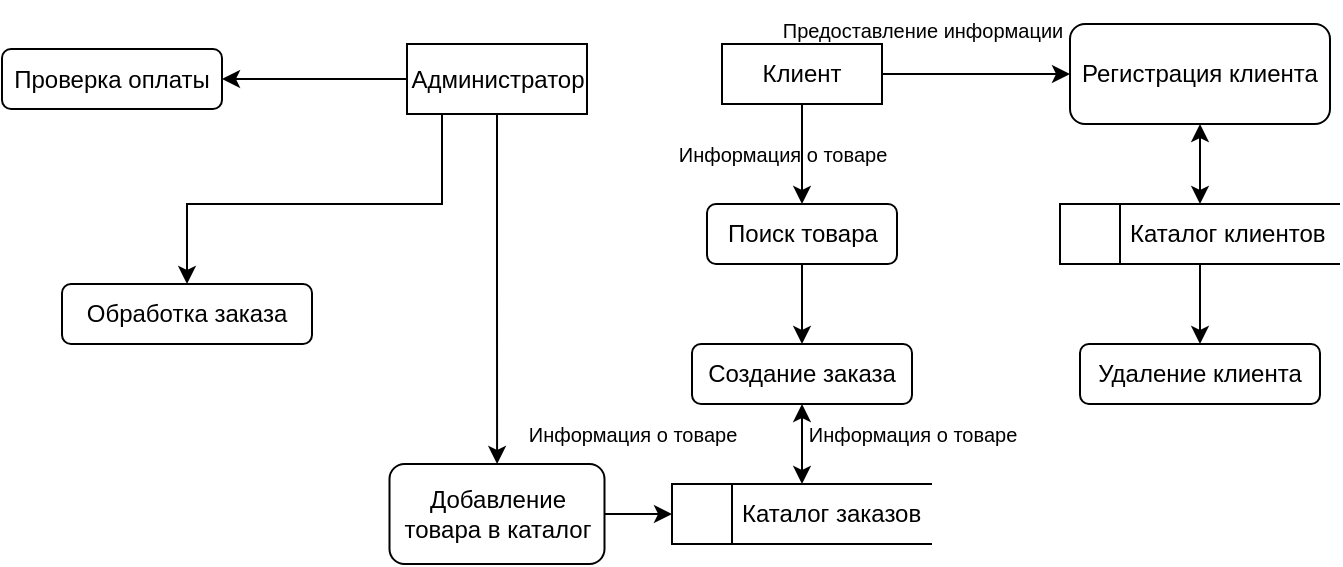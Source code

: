 <mxfile version="26.0.15">
  <diagram id="DFD_Music_Store" name="Музыкальный магазин">
    <mxGraphModel dx="1406" dy="585" grid="0" gridSize="10" guides="1" tooltips="1" connect="1" arrows="1" fold="1" page="0" pageScale="1" pageWidth="827" pageHeight="1169" math="0" shadow="0">
      <root>
        <mxCell id="0" />
        <mxCell id="1" parent="0" />
        <mxCell id="9HXrz7150B1LbChsVsSe-2" style="edgeStyle=orthogonalEdgeStyle;rounded=0;orthogonalLoop=1;jettySize=auto;html=1;entryX=0.5;entryY=0;entryDx=0;entryDy=0;" edge="1" parent="1" source="client" target="9HXrz7150B1LbChsVsSe-5">
          <mxGeometry relative="1" as="geometry">
            <mxPoint x="150" y="100" as="targetPoint" />
          </mxGeometry>
        </mxCell>
        <mxCell id="9HXrz7150B1LbChsVsSe-8" style="edgeStyle=orthogonalEdgeStyle;rounded=0;orthogonalLoop=1;jettySize=auto;html=1;" edge="1" parent="1" source="client" target="9HXrz7150B1LbChsVsSe-7">
          <mxGeometry relative="1" as="geometry" />
        </mxCell>
        <mxCell id="client" value="Клиент" style="shape=rectangle;whiteSpace=wrap;" parent="1" vertex="1">
          <mxGeometry x="110" y="40" width="80" height="30" as="geometry" />
        </mxCell>
        <mxCell id="9HXrz7150B1LbChsVsSe-3" value="&amp;nbsp; &amp;nbsp; &amp;nbsp; &amp;nbsp; &amp;nbsp;Каталог заказов" style="html=1;dashed=0;whiteSpace=wrap;shape=mxgraph.dfd.dataStoreID;align=left;spacingLeft=3;points=[[0,0],[0.5,0],[1,0],[0,0.5],[1,0.5],[0,1],[0.5,1],[1,1]];" vertex="1" parent="1">
          <mxGeometry x="85" y="260" width="130" height="30" as="geometry" />
        </mxCell>
        <mxCell id="9HXrz7150B1LbChsVsSe-18" style="edgeStyle=orthogonalEdgeStyle;rounded=0;orthogonalLoop=1;jettySize=auto;html=1;exitX=0.5;exitY=1;exitDx=0;exitDy=0;" edge="1" parent="1" source="9HXrz7150B1LbChsVsSe-5" target="9HXrz7150B1LbChsVsSe-12">
          <mxGeometry relative="1" as="geometry" />
        </mxCell>
        <mxCell id="9HXrz7150B1LbChsVsSe-5" value="Поиск товара" style="rounded=1;whiteSpace=wrap;html=1;" vertex="1" parent="1">
          <mxGeometry x="102.5" y="120" width="95" height="30" as="geometry" />
        </mxCell>
        <mxCell id="9HXrz7150B1LbChsVsSe-7" value="Регистрация клиента" style="rounded=1;whiteSpace=wrap;html=1;" vertex="1" parent="1">
          <mxGeometry x="284" y="30" width="130" height="50" as="geometry" />
        </mxCell>
        <mxCell id="9HXrz7150B1LbChsVsSe-16" style="edgeStyle=orthogonalEdgeStyle;rounded=0;orthogonalLoop=1;jettySize=auto;html=1;exitX=0.5;exitY=1;exitDx=0;exitDy=0;" edge="1" parent="1" source="9HXrz7150B1LbChsVsSe-10" target="9HXrz7150B1LbChsVsSe-11">
          <mxGeometry relative="1" as="geometry" />
        </mxCell>
        <mxCell id="9HXrz7150B1LbChsVsSe-10" value="&amp;nbsp; &amp;nbsp; &amp;nbsp; &amp;nbsp; &amp;nbsp;Каталог клиентов" style="html=1;dashed=0;whiteSpace=wrap;shape=mxgraph.dfd.dataStoreID;align=left;spacingLeft=3;points=[[0,0],[0.5,0],[1,0],[0,0.5],[1,0.5],[0,1],[0.5,1],[1,1]];" vertex="1" parent="1">
          <mxGeometry x="279" y="120" width="140" height="30" as="geometry" />
        </mxCell>
        <mxCell id="9HXrz7150B1LbChsVsSe-11" value="Удаление клиента" style="rounded=1;whiteSpace=wrap;html=1;" vertex="1" parent="1">
          <mxGeometry x="289" y="190" width="120" height="30" as="geometry" />
        </mxCell>
        <mxCell id="9HXrz7150B1LbChsVsSe-12" value="Создание заказа" style="rounded=1;whiteSpace=wrap;html=1;" vertex="1" parent="1">
          <mxGeometry x="95" y="190" width="110" height="30" as="geometry" />
        </mxCell>
        <mxCell id="9HXrz7150B1LbChsVsSe-14" value="" style="endArrow=classic;startArrow=classic;html=1;rounded=0;entryX=0.5;entryY=1;entryDx=0;entryDy=0;" edge="1" parent="1" source="9HXrz7150B1LbChsVsSe-3" target="9HXrz7150B1LbChsVsSe-12">
          <mxGeometry width="50" height="50" relative="1" as="geometry">
            <mxPoint x="330" y="260" as="sourcePoint" />
            <mxPoint x="380" y="210" as="targetPoint" />
          </mxGeometry>
        </mxCell>
        <mxCell id="9HXrz7150B1LbChsVsSe-15" value="" style="endArrow=classic;startArrow=classic;html=1;rounded=0;entryX=0.5;entryY=1;entryDx=0;entryDy=0;" edge="1" parent="1" source="9HXrz7150B1LbChsVsSe-10" target="9HXrz7150B1LbChsVsSe-7">
          <mxGeometry width="50" height="50" relative="1" as="geometry">
            <mxPoint x="330" y="260" as="sourcePoint" />
            <mxPoint x="380" y="210" as="targetPoint" />
          </mxGeometry>
        </mxCell>
        <mxCell id="9HXrz7150B1LbChsVsSe-20" style="edgeStyle=orthogonalEdgeStyle;rounded=0;orthogonalLoop=1;jettySize=auto;html=1;entryX=0.5;entryY=0;entryDx=0;entryDy=0;" edge="1" parent="1" source="9HXrz7150B1LbChsVsSe-17" target="9HXrz7150B1LbChsVsSe-19">
          <mxGeometry relative="1" as="geometry">
            <Array as="points">
              <mxPoint x="-30" y="120" />
              <mxPoint x="-157" y="120" />
            </Array>
          </mxGeometry>
        </mxCell>
        <mxCell id="9HXrz7150B1LbChsVsSe-22" style="edgeStyle=orthogonalEdgeStyle;rounded=0;orthogonalLoop=1;jettySize=auto;html=1;exitX=0;exitY=0.5;exitDx=0;exitDy=0;entryX=1;entryY=0.5;entryDx=0;entryDy=0;" edge="1" parent="1" source="9HXrz7150B1LbChsVsSe-17" target="9HXrz7150B1LbChsVsSe-21">
          <mxGeometry relative="1" as="geometry" />
        </mxCell>
        <mxCell id="9HXrz7150B1LbChsVsSe-24" style="edgeStyle=orthogonalEdgeStyle;rounded=0;orthogonalLoop=1;jettySize=auto;html=1;" edge="1" parent="1" source="9HXrz7150B1LbChsVsSe-17" target="9HXrz7150B1LbChsVsSe-23">
          <mxGeometry relative="1" as="geometry" />
        </mxCell>
        <mxCell id="9HXrz7150B1LbChsVsSe-17" value="Администратор" style="rounded=0;whiteSpace=wrap;html=1;" vertex="1" parent="1">
          <mxGeometry x="-47.5" y="40" width="90" height="35" as="geometry" />
        </mxCell>
        <mxCell id="9HXrz7150B1LbChsVsSe-19" value="Обработка заказа" style="rounded=1;whiteSpace=wrap;html=1;" vertex="1" parent="1">
          <mxGeometry x="-220" y="160" width="125" height="30" as="geometry" />
        </mxCell>
        <mxCell id="9HXrz7150B1LbChsVsSe-21" value="Проверка оплаты" style="rounded=1;whiteSpace=wrap;html=1;" vertex="1" parent="1">
          <mxGeometry x="-250" y="42.5" width="110" height="30" as="geometry" />
        </mxCell>
        <mxCell id="9HXrz7150B1LbChsVsSe-25" style="edgeStyle=orthogonalEdgeStyle;rounded=0;orthogonalLoop=1;jettySize=auto;html=1;" edge="1" parent="1" source="9HXrz7150B1LbChsVsSe-23" target="9HXrz7150B1LbChsVsSe-3">
          <mxGeometry relative="1" as="geometry" />
        </mxCell>
        <mxCell id="9HXrz7150B1LbChsVsSe-23" value="Добавление товара в каталог" style="rounded=1;whiteSpace=wrap;html=1;" vertex="1" parent="1">
          <mxGeometry x="-56.25" y="250" width="107.5" height="50" as="geometry" />
        </mxCell>
        <mxCell id="9HXrz7150B1LbChsVsSe-26" value="&lt;font style=&quot;font-size: 10px;&quot;&gt;Информация о товаре&lt;/font&gt;" style="text;html=1;align=center;verticalAlign=middle;resizable=0;points=[];autosize=1;strokeColor=none;fillColor=none;" vertex="1" parent="1">
          <mxGeometry y="220" width="130" height="30" as="geometry" />
        </mxCell>
        <mxCell id="9HXrz7150B1LbChsVsSe-27" value="&lt;font style=&quot;font-size: 10px;&quot;&gt;Информация о товаре&lt;/font&gt;" style="text;html=1;align=center;verticalAlign=middle;resizable=0;points=[];autosize=1;strokeColor=none;fillColor=none;" vertex="1" parent="1">
          <mxGeometry x="140" y="220" width="130" height="30" as="geometry" />
        </mxCell>
        <mxCell id="9HXrz7150B1LbChsVsSe-28" value="&lt;font style=&quot;font-size: 10px;&quot;&gt;Предоставление информации&lt;/font&gt;" style="text;html=1;align=center;verticalAlign=middle;resizable=0;points=[];autosize=1;strokeColor=none;fillColor=none;" vertex="1" parent="1">
          <mxGeometry x="130" y="18" width="160" height="30" as="geometry" />
        </mxCell>
        <mxCell id="9HXrz7150B1LbChsVsSe-29" value="&lt;font style=&quot;font-size: 10px;&quot;&gt;Информация о товаре&lt;/font&gt;" style="text;html=1;align=center;verticalAlign=middle;resizable=0;points=[];autosize=1;strokeColor=none;fillColor=none;" vertex="1" parent="1">
          <mxGeometry x="75" y="80" width="130" height="30" as="geometry" />
        </mxCell>
      </root>
    </mxGraphModel>
  </diagram>
</mxfile>
